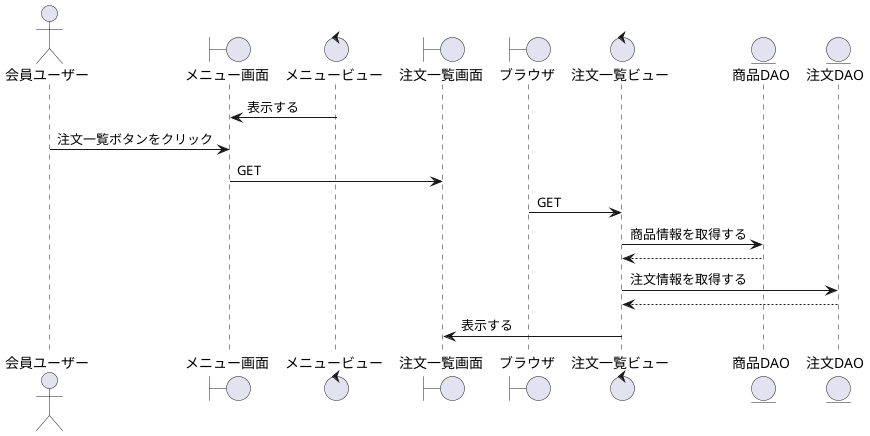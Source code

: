 @startuml rireki
actor "会員ユーザー" as act
boundary "メニュー画面" as menu 
control "メニュービュー" as menuv
boundary "注文一覧画面" as tib
boundary "ブラウザ" as brz
control "注文一覧ビュー" as tiv
entity "商品DAO" as product
entity "注文DAO" as order

menu <- menuv: 表示する
act -> menu: 注文一覧ボタンをクリック
menu -> tib: GET
brz -> tiv: GET
tiv -> product: 商品情報を取得する
tiv <-- product
tiv -> order: 注文情報を取得する
tiv <-- order
tib <- tiv: 表示する

@enduml